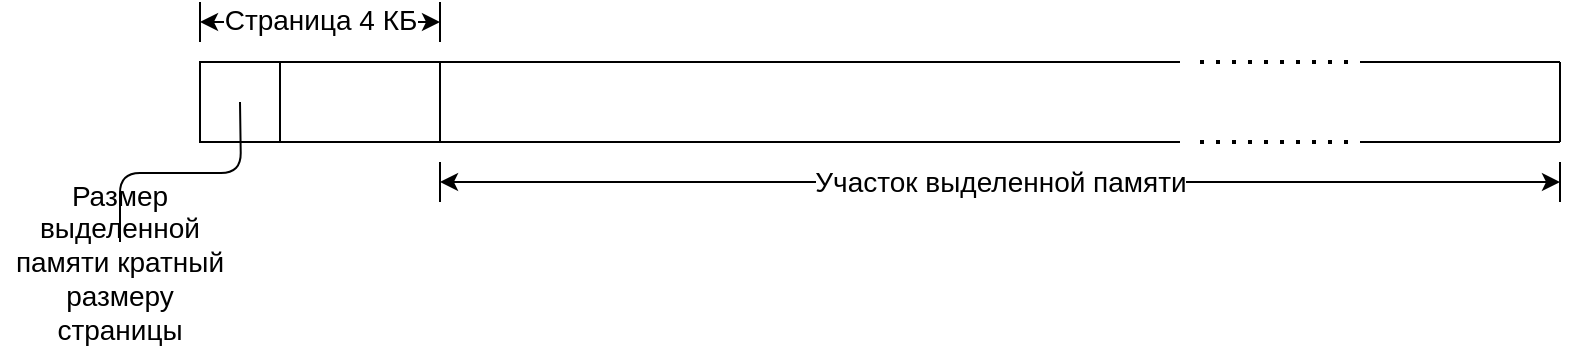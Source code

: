 <mxfile version="14.6.11" type="device"><diagram id="1EupXVPRJ_1vQUkWf-Gw" name="Page-1"><mxGraphModel dx="1402" dy="788" grid="1" gridSize="10" guides="1" tooltips="1" connect="1" arrows="1" fold="1" page="1" pageScale="1" pageWidth="850" pageHeight="1100" math="0" shadow="0"><root><mxCell id="0"/><mxCell id="1" parent="0"/><mxCell id="nSrSdUCcUHUfPZE94TMW-58" value="" style="rounded=0;whiteSpace=wrap;html=1;fontSize=14;align=center;" vertex="1" parent="1"><mxGeometry x="120" y="80" width="120" height="40" as="geometry"/></mxCell><mxCell id="nSrSdUCcUHUfPZE94TMW-60" value="" style="endArrow=none;html=1;fontSize=14;strokeWidth=1;exitX=1;exitY=0;exitDx=0;exitDy=0;" edge="1" parent="1" source="nSrSdUCcUHUfPZE94TMW-58"><mxGeometry width="50" height="50" relative="1" as="geometry"><mxPoint x="330" y="110" as="sourcePoint"/><mxPoint x="610" y="80" as="targetPoint"/></mxGeometry></mxCell><mxCell id="nSrSdUCcUHUfPZE94TMW-61" value="" style="endArrow=none;html=1;fontSize=14;strokeWidth=1;exitX=1;exitY=0;exitDx=0;exitDy=0;" edge="1" parent="1"><mxGeometry width="50" height="50" relative="1" as="geometry"><mxPoint x="240" y="120" as="sourcePoint"/><mxPoint x="610" y="120" as="targetPoint"/></mxGeometry></mxCell><mxCell id="nSrSdUCcUHUfPZE94TMW-62" value="" style="endArrow=none;html=1;fontSize=14;strokeWidth=1;" edge="1" parent="1"><mxGeometry width="50" height="50" relative="1" as="geometry"><mxPoint x="800" y="120" as="sourcePoint"/><mxPoint x="800" y="80" as="targetPoint"/></mxGeometry></mxCell><mxCell id="nSrSdUCcUHUfPZE94TMW-63" value="" style="endArrow=none;html=1;fontSize=14;strokeWidth=1;" edge="1" parent="1"><mxGeometry width="50" height="50" relative="1" as="geometry"><mxPoint x="700" y="80" as="sourcePoint"/><mxPoint x="800" y="80" as="targetPoint"/></mxGeometry></mxCell><mxCell id="nSrSdUCcUHUfPZE94TMW-64" value="" style="endArrow=none;html=1;fontSize=14;strokeWidth=1;" edge="1" parent="1"><mxGeometry width="50" height="50" relative="1" as="geometry"><mxPoint x="700" y="120" as="sourcePoint"/><mxPoint x="800" y="120" as="targetPoint"/></mxGeometry></mxCell><mxCell id="nSrSdUCcUHUfPZE94TMW-65" value="" style="endArrow=none;dashed=1;html=1;dashPattern=1 3;strokeWidth=2;fontSize=14;" edge="1" parent="1"><mxGeometry width="50" height="50" relative="1" as="geometry"><mxPoint x="620" y="120" as="sourcePoint"/><mxPoint x="700" y="120" as="targetPoint"/></mxGeometry></mxCell><mxCell id="nSrSdUCcUHUfPZE94TMW-66" value="" style="endArrow=none;dashed=1;html=1;dashPattern=1 3;strokeWidth=2;fontSize=14;" edge="1" parent="1"><mxGeometry width="50" height="50" relative="1" as="geometry"><mxPoint x="620" y="80" as="sourcePoint"/><mxPoint x="700" y="80" as="targetPoint"/></mxGeometry></mxCell><mxCell id="nSrSdUCcUHUfPZE94TMW-68" value="" style="endArrow=none;html=1;fontSize=14;strokeWidth=1;" edge="1" parent="1"><mxGeometry width="50" height="50" relative="1" as="geometry"><mxPoint x="160" y="120" as="sourcePoint"/><mxPoint x="160" y="80" as="targetPoint"/></mxGeometry></mxCell><mxCell id="nSrSdUCcUHUfPZE94TMW-69" value="" style="endArrow=none;html=1;fontSize=14;strokeWidth=1;exitX=0.5;exitY=0;exitDx=0;exitDy=0;edgeStyle=orthogonalEdgeStyle;" edge="1" parent="1" source="nSrSdUCcUHUfPZE94TMW-70"><mxGeometry width="50" height="50" relative="1" as="geometry"><mxPoint x="140" y="160" as="sourcePoint"/><mxPoint x="140" y="100" as="targetPoint"/></mxGeometry></mxCell><mxCell id="nSrSdUCcUHUfPZE94TMW-70" value="Размер выделенной памяти кратный размеру страницы" style="text;html=1;strokeColor=none;align=center;verticalAlign=middle;whiteSpace=wrap;rounded=0;fontSize=14;fillColor=#ffffff;" vertex="1" parent="1"><mxGeometry x="20" y="170" width="120" height="20" as="geometry"/></mxCell><mxCell id="nSrSdUCcUHUfPZE94TMW-71" value="" style="endArrow=classic;startArrow=classic;html=1;fontSize=14;strokeWidth=1;" edge="1" parent="1"><mxGeometry width="50" height="50" relative="1" as="geometry"><mxPoint x="120" y="60" as="sourcePoint"/><mxPoint x="240" y="60" as="targetPoint"/></mxGeometry></mxCell><mxCell id="nSrSdUCcUHUfPZE94TMW-72" value="Страница 4 КБ" style="edgeLabel;html=1;align=center;verticalAlign=middle;resizable=0;points=[];fontSize=14;" vertex="1" connectable="0" parent="nSrSdUCcUHUfPZE94TMW-71"><mxGeometry x="0.267" y="1" relative="1" as="geometry"><mxPoint x="-16" as="offset"/></mxGeometry></mxCell><mxCell id="nSrSdUCcUHUfPZE94TMW-73" value="" style="endArrow=none;html=1;fontSize=14;strokeWidth=1;" edge="1" parent="1"><mxGeometry width="50" height="50" relative="1" as="geometry"><mxPoint x="240" y="70" as="sourcePoint"/><mxPoint x="240" y="50" as="targetPoint"/></mxGeometry></mxCell><mxCell id="nSrSdUCcUHUfPZE94TMW-74" value="" style="endArrow=none;html=1;fontSize=14;strokeWidth=1;" edge="1" parent="1"><mxGeometry width="50" height="50" relative="1" as="geometry"><mxPoint x="120" y="70" as="sourcePoint"/><mxPoint x="120" y="50" as="targetPoint"/></mxGeometry></mxCell><mxCell id="nSrSdUCcUHUfPZE94TMW-75" value="" style="endArrow=classic;startArrow=classic;html=1;fontSize=14;strokeWidth=1;" edge="1" parent="1"><mxGeometry width="50" height="50" relative="1" as="geometry"><mxPoint x="240" y="140" as="sourcePoint"/><mxPoint x="800" y="140" as="targetPoint"/></mxGeometry></mxCell><mxCell id="nSrSdUCcUHUfPZE94TMW-78" value="Участок выделенной памяти" style="edgeLabel;html=1;align=center;verticalAlign=middle;resizable=0;points=[];fontSize=14;" vertex="1" connectable="0" parent="nSrSdUCcUHUfPZE94TMW-75"><mxGeometry x="-0.075" y="-4" relative="1" as="geometry"><mxPoint x="21" y="-4" as="offset"/></mxGeometry></mxCell><mxCell id="nSrSdUCcUHUfPZE94TMW-76" value="" style="endArrow=none;html=1;fontSize=14;strokeWidth=1;" edge="1" parent="1"><mxGeometry width="50" height="50" relative="1" as="geometry"><mxPoint x="240" y="150" as="sourcePoint"/><mxPoint x="240" y="130" as="targetPoint"/></mxGeometry></mxCell><mxCell id="nSrSdUCcUHUfPZE94TMW-77" value="" style="endArrow=none;html=1;fontSize=14;strokeWidth=1;" edge="1" parent="1"><mxGeometry width="50" height="50" relative="1" as="geometry"><mxPoint x="800" y="150" as="sourcePoint"/><mxPoint x="800" y="130" as="targetPoint"/></mxGeometry></mxCell></root></mxGraphModel></diagram></mxfile>